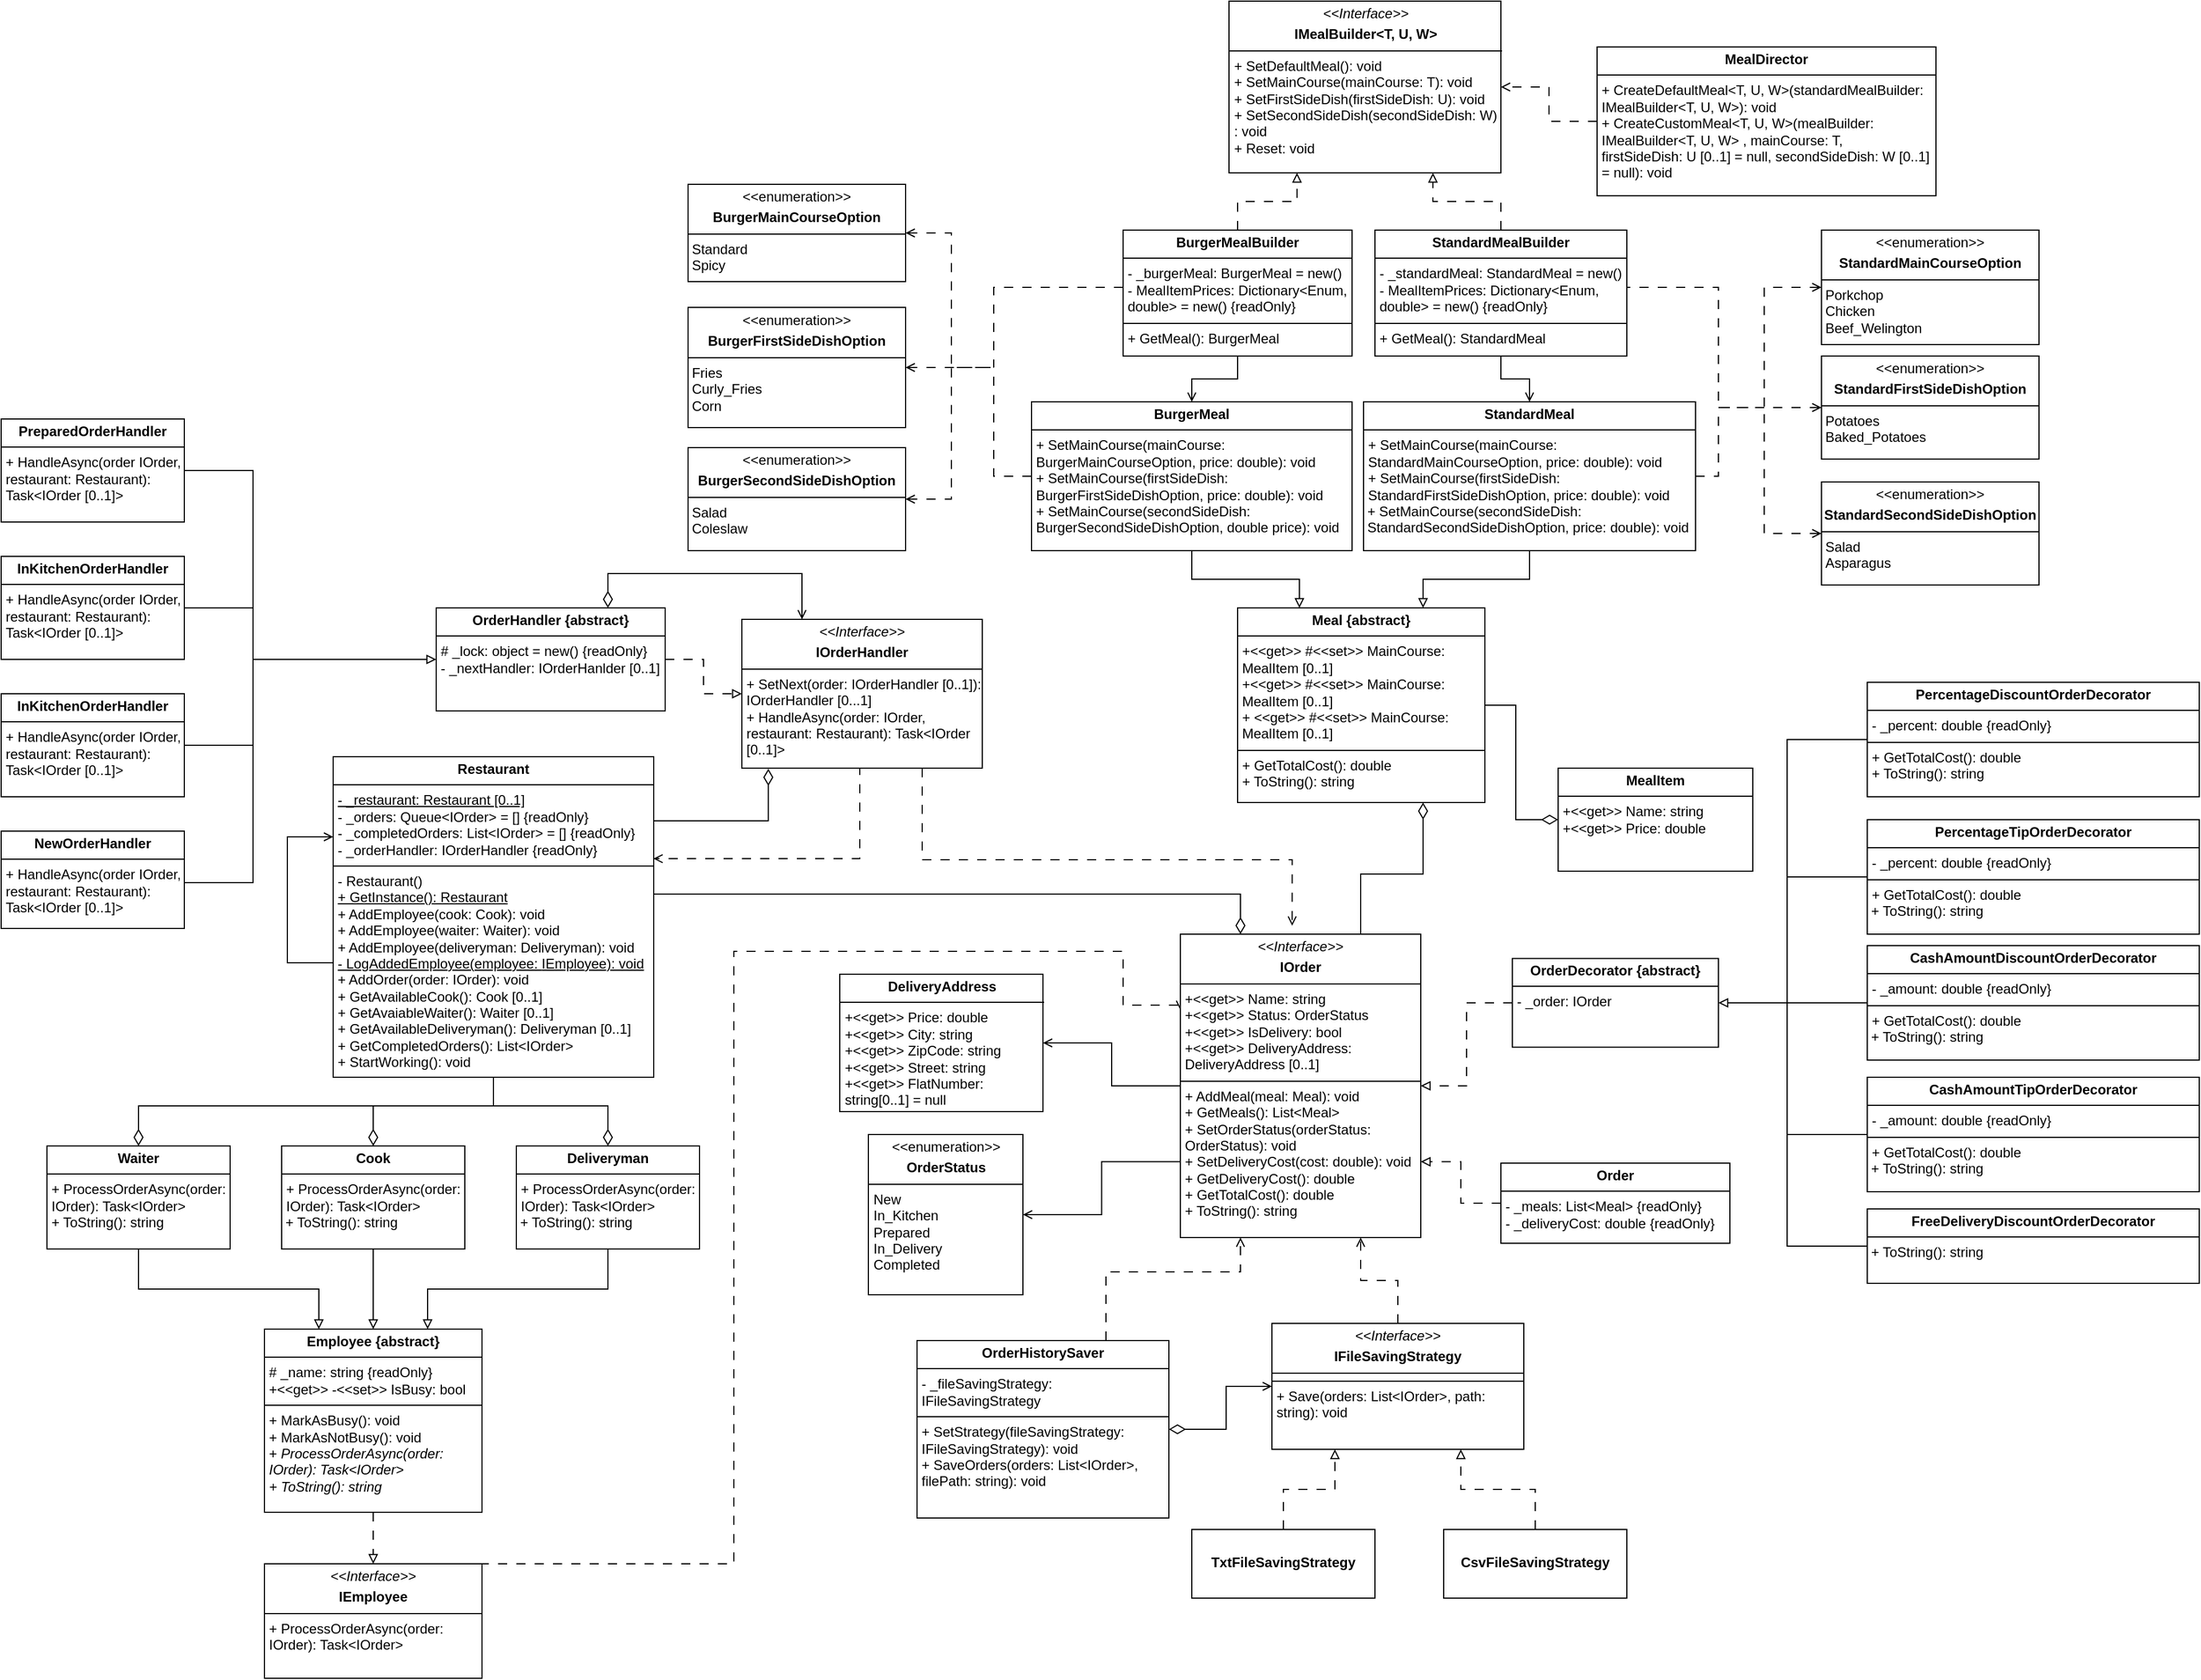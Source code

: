 <mxfile version="26.0.1">
  <diagram id="C5RBs43oDa-KdzZeNtuy" name="Page-1">
    <mxGraphModel grid="1" page="1" gridSize="10" guides="1" tooltips="1" connect="1" arrows="1" fold="1" pageScale="1" pageWidth="827" pageHeight="1169" math="0" shadow="0">
      <root>
        <mxCell id="WIyWlLk6GJQsqaUBKTNV-0" />
        <mxCell id="WIyWlLk6GJQsqaUBKTNV-1" parent="WIyWlLk6GJQsqaUBKTNV-0" />
        <mxCell id="eVLE40hb4WPYAKezZBtz-98" style="edgeStyle=orthogonalEdgeStyle;rounded=0;orthogonalLoop=1;jettySize=auto;html=1;entryX=0.25;entryY=0;entryDx=0;entryDy=0;endArrow=diamondThin;endFill=0;endSize=12;" edge="1" parent="WIyWlLk6GJQsqaUBKTNV-1" source="cTSybKkuy7gmy8g6b1z0-0" target="eVLE40hb4WPYAKezZBtz-11">
          <mxGeometry relative="1" as="geometry">
            <Array as="points">
              <mxPoint x="1053" y="290" />
            </Array>
          </mxGeometry>
        </mxCell>
        <mxCell id="eVLE40hb4WPYAKezZBtz-100" style="edgeStyle=orthogonalEdgeStyle;rounded=0;orthogonalLoop=1;jettySize=auto;html=1;exitX=0.998;exitY=0.234;exitDx=0;exitDy=0;entryX=0.11;entryY=1.004;entryDx=0;entryDy=0;endArrow=diamondThin;endFill=0;endSize=12;exitPerimeter=0;entryPerimeter=0;" edge="1" parent="WIyWlLk6GJQsqaUBKTNV-1" source="cTSybKkuy7gmy8g6b1z0-0" target="eVLE40hb4WPYAKezZBtz-80">
          <mxGeometry relative="1" as="geometry">
            <Array as="points">
              <mxPoint x="539" y="226" />
              <mxPoint x="640" y="226" />
            </Array>
          </mxGeometry>
        </mxCell>
        <mxCell id="n8O6fxKU8NbzI1frYbCg-11" style="edgeStyle=orthogonalEdgeStyle;rounded=0;orthogonalLoop=1;jettySize=auto;html=1;exitX=0.5;exitY=1;exitDx=0;exitDy=0;entryX=0.5;entryY=0;entryDx=0;entryDy=0;endSize=12;endArrow=diamondThin;endFill=0;" edge="1" parent="WIyWlLk6GJQsqaUBKTNV-1" source="cTSybKkuy7gmy8g6b1z0-0" target="cTSybKkuy7gmy8g6b1z0-9">
          <mxGeometry relative="1" as="geometry" />
        </mxCell>
        <mxCell id="n8O6fxKU8NbzI1frYbCg-12" style="edgeStyle=orthogonalEdgeStyle;rounded=0;orthogonalLoop=1;jettySize=auto;html=1;exitX=0.5;exitY=1;exitDx=0;exitDy=0;endArrow=diamondThin;endFill=0;endSize=12;" edge="1" parent="WIyWlLk6GJQsqaUBKTNV-1" source="cTSybKkuy7gmy8g6b1z0-0" target="eVLE40hb4WPYAKezZBtz-7">
          <mxGeometry relative="1" as="geometry" />
        </mxCell>
        <mxCell id="n8O6fxKU8NbzI1frYbCg-13" style="edgeStyle=orthogonalEdgeStyle;rounded=0;orthogonalLoop=1;jettySize=auto;html=1;exitX=0.5;exitY=1;exitDx=0;exitDy=0;entryX=0.5;entryY=0;entryDx=0;entryDy=0;endArrow=diamondThin;endFill=0;endSize=12;" edge="1" parent="WIyWlLk6GJQsqaUBKTNV-1" source="cTSybKkuy7gmy8g6b1z0-0" target="cTSybKkuy7gmy8g6b1z0-4">
          <mxGeometry relative="1" as="geometry" />
        </mxCell>
        <mxCell id="cTSybKkuy7gmy8g6b1z0-0" value="&lt;p style=&quot;margin:0px;margin-top:4px;text-align:center;&quot;&gt;&lt;b&gt;Restaurant&lt;/b&gt;&lt;/p&gt;&lt;hr size=&quot;1&quot; style=&quot;border-style:solid;&quot;&gt;&lt;p style=&quot;margin:0px;margin-left:4px;&quot;&gt;&lt;u&gt;- _restaurant: Restaurant [0..1]&lt;/u&gt;&lt;/p&gt;&lt;p style=&quot;margin:0px;margin-left:4px;&quot;&gt;- _orders: Queue&amp;lt;IOrder&amp;gt; = [] {readOnly}&lt;/p&gt;&lt;p style=&quot;margin:0px;margin-left:4px;&quot;&gt;- _completedOrders: List&amp;lt;IOrder&amp;gt; = [] {readOnly}&lt;br&gt;&lt;/p&gt;&lt;p style=&quot;margin:0px;margin-left:4px;&quot;&gt;- _orderHandler: IOrderHandler {readOnly}&lt;br&gt;&lt;/p&gt;&lt;hr size=&quot;1&quot; style=&quot;border-style:solid;&quot;&gt;&lt;p style=&quot;margin:0px;margin-left:4px;&quot;&gt;- Restaurant()&lt;/p&gt;&lt;p style=&quot;margin:0px;margin-left:4px;&quot;&gt;&lt;u&gt;+ GetInstance(): Restaurant&lt;/u&gt;&lt;/p&gt;&lt;p style=&quot;margin:0px;margin-left:4px;&quot;&gt;+ AddEmployee(cook: Cook): void&lt;/p&gt;&lt;p style=&quot;margin:0px;margin-left:4px;&quot;&gt;+ AddEmployee(waiter: Waiter): void&lt;/p&gt;&lt;p style=&quot;margin:0px;margin-left:4px;&quot;&gt;+ AddEmployee(deliveryman: Deliveryman): void&lt;/p&gt;&lt;p style=&quot;margin:0px;margin-left:4px;&quot;&gt;&lt;u&gt;- LogAddedEmployee(&lt;/u&gt;&lt;u&gt;employee: &lt;/u&gt;&lt;u&gt;IEmployee): void&lt;/u&gt;&lt;/p&gt;&lt;p style=&quot;margin:0px;margin-left:4px;&quot;&gt;+ AddOrder(order: IOrder): void&lt;/p&gt;&lt;p style=&quot;margin:0px;margin-left:4px;&quot;&gt;+ GetAvailableCook(): Cook [0..1]&lt;br&gt;&lt;/p&gt;&lt;p style=&quot;margin:0px;margin-left:4px;&quot;&gt;+ GetAvaiableWaiter(): Waiter [0..1]&lt;/p&gt;&lt;p style=&quot;margin:0px;margin-left:4px;&quot;&gt;+ GetAvailableDeliveryman(): Deliveryman [0..1]&lt;/p&gt;&lt;p style=&quot;margin:0px;margin-left:4px;&quot;&gt;+ GetCompletedOrders(): List&amp;lt;IOrder&amp;gt;&lt;/p&gt;&lt;p style=&quot;margin:0px;margin-left:4px;&quot;&gt;+ StartWorking(): void&lt;br&gt;&lt;/p&gt;" style="verticalAlign=top;align=left;overflow=fill;html=1;whiteSpace=wrap;" vertex="1" parent="WIyWlLk6GJQsqaUBKTNV-1">
          <mxGeometry x="260" y="170" width="280" height="280" as="geometry" />
        </mxCell>
        <mxCell id="eVLE40hb4WPYAKezZBtz-6" style="edgeStyle=orthogonalEdgeStyle;rounded=0;orthogonalLoop=1;jettySize=auto;html=1;exitX=0.5;exitY=1;exitDx=0;exitDy=0;entryX=0.25;entryY=0;entryDx=0;entryDy=0;endArrow=block;endFill=0;" edge="1" parent="WIyWlLk6GJQsqaUBKTNV-1" source="cTSybKkuy7gmy8g6b1z0-4" target="eVLE40hb4WPYAKezZBtz-0">
          <mxGeometry relative="1" as="geometry" />
        </mxCell>
        <mxCell id="cTSybKkuy7gmy8g6b1z0-4" value="&lt;p style=&quot;margin:0px;margin-top:4px;text-align:center;&quot;&gt;&lt;b&gt;Waiter&lt;/b&gt;&lt;/p&gt;&lt;hr size=&quot;1&quot; style=&quot;border-style:solid;&quot;&gt;&lt;p style=&quot;margin:0px;margin-left:4px;&quot;&gt;+ ProcessOrderAsync(order: IOrder): Task&amp;lt;IOrder&amp;gt; &lt;br&gt;&lt;/p&gt;&lt;p style=&quot;margin:0px;margin-left:4px;&quot;&gt;+ ToString(): string&lt;br&gt;&lt;/p&gt;" style="verticalAlign=top;align=left;overflow=fill;html=1;whiteSpace=wrap;" vertex="1" parent="WIyWlLk6GJQsqaUBKTNV-1">
          <mxGeometry x="10" y="510" width="160" height="90" as="geometry" />
        </mxCell>
        <mxCell id="n8O6fxKU8NbzI1frYbCg-15" style="edgeStyle=orthogonalEdgeStyle;rounded=0;orthogonalLoop=1;jettySize=auto;html=1;exitX=1;exitY=0.5;exitDx=0;exitDy=0;entryX=0;entryY=0.25;entryDx=0;entryDy=0;endArrow=open;endFill=0;dashed=1;dashPattern=8 8;" edge="1" parent="WIyWlLk6GJQsqaUBKTNV-1" source="cTSybKkuy7gmy8g6b1z0-8" target="eVLE40hb4WPYAKezZBtz-11">
          <mxGeometry relative="1" as="geometry">
            <Array as="points">
              <mxPoint x="610" y="875" />
              <mxPoint x="610" y="340" />
              <mxPoint x="950" y="340" />
              <mxPoint x="950" y="387" />
              <mxPoint x="1000" y="387" />
            </Array>
          </mxGeometry>
        </mxCell>
        <mxCell id="cTSybKkuy7gmy8g6b1z0-8" value="&lt;p style=&quot;margin:0px;margin-top:4px;text-align:center;&quot;&gt;&lt;i&gt;&amp;lt;&amp;lt;Interface&amp;gt;&amp;gt;&lt;/i&gt;&lt;/p&gt;&lt;p style=&quot;margin:0px;margin-top:4px;text-align:center;&quot;&gt;&lt;b&gt;IEmployee&lt;/b&gt;&lt;br&gt;&lt;/p&gt;&lt;hr size=&quot;1&quot; style=&quot;border-style:solid;&quot;&gt;&lt;p style=&quot;margin:0px;margin-left:4px;&quot;&gt;+ ProcessOrderAsync(order: IOrder): Task&amp;lt;IOrder&amp;gt; &lt;br&gt;&lt;/p&gt;" style="verticalAlign=top;align=left;overflow=fill;html=1;whiteSpace=wrap;" vertex="1" parent="WIyWlLk6GJQsqaUBKTNV-1">
          <mxGeometry x="200" y="875" width="190" height="100" as="geometry" />
        </mxCell>
        <mxCell id="eVLE40hb4WPYAKezZBtz-5" style="edgeStyle=orthogonalEdgeStyle;rounded=0;orthogonalLoop=1;jettySize=auto;html=1;exitX=0.5;exitY=1;exitDx=0;exitDy=0;entryX=0.75;entryY=0;entryDx=0;entryDy=0;endArrow=block;endFill=0;" edge="1" parent="WIyWlLk6GJQsqaUBKTNV-1" source="cTSybKkuy7gmy8g6b1z0-9" target="eVLE40hb4WPYAKezZBtz-0">
          <mxGeometry relative="1" as="geometry" />
        </mxCell>
        <mxCell id="cTSybKkuy7gmy8g6b1z0-9" value="&lt;p style=&quot;margin:0px;margin-top:4px;text-align:center;&quot;&gt;&lt;b&gt;Deliveryman&lt;/b&gt;&lt;/p&gt;&lt;hr size=&quot;1&quot; style=&quot;border-style:solid;&quot;&gt;&lt;p style=&quot;margin:0px;margin-left:4px;&quot;&gt;+&amp;nbsp;ProcessOrderAsync(order: IOrder): Task&amp;lt;IOrder&amp;gt; &lt;/p&gt;&amp;nbsp;+ ToString(): string&lt;p style=&quot;margin:0px;margin-left:4px;&quot;&gt;&lt;/p&gt;" style="verticalAlign=top;align=left;overflow=fill;html=1;whiteSpace=wrap;" vertex="1" parent="WIyWlLk6GJQsqaUBKTNV-1">
          <mxGeometry x="420" y="510" width="160" height="90" as="geometry" />
        </mxCell>
        <mxCell id="eVLE40hb4WPYAKezZBtz-4" style="edgeStyle=orthogonalEdgeStyle;rounded=0;orthogonalLoop=1;jettySize=auto;html=1;exitX=0.5;exitY=1;exitDx=0;exitDy=0;entryX=0.5;entryY=0;entryDx=0;entryDy=0;endArrow=block;endFill=0;dashed=1;dashPattern=8 8;" edge="1" parent="WIyWlLk6GJQsqaUBKTNV-1" source="eVLE40hb4WPYAKezZBtz-0" target="cTSybKkuy7gmy8g6b1z0-8">
          <mxGeometry relative="1" as="geometry" />
        </mxCell>
        <mxCell id="eVLE40hb4WPYAKezZBtz-0" value="&lt;p style=&quot;margin:0px;margin-top:4px;text-align:center;&quot;&gt;&lt;b&gt;Employee {abstract}&lt;br&gt;&lt;/b&gt;&lt;/p&gt;&lt;hr size=&quot;1&quot; style=&quot;border-style:solid;&quot;&gt;&lt;p style=&quot;margin:0px;margin-left:4px;&quot;&gt;# _name: string {readOnly}&lt;/p&gt;&lt;p style=&quot;margin:0px;margin-left:4px;&quot;&gt;+&amp;lt;&amp;lt;get&amp;gt;&amp;gt; -&amp;lt;&amp;lt;set&amp;gt;&amp;gt; IsBusy: bool&lt;/p&gt;&lt;hr size=&quot;1&quot; style=&quot;border-style:solid;&quot;&gt;&lt;p style=&quot;margin:0px;margin-left:4px;&quot;&gt;+ MarkAsBusy(): void&lt;/p&gt;&lt;p style=&quot;margin:0px;margin-left:4px;&quot;&gt;+ MarkAsNotBusy(): void&lt;/p&gt;&lt;p style=&quot;margin:0px;margin-left:4px;&quot;&gt;+ &lt;i&gt;ProcessOrderAsync(&lt;/i&gt;&lt;i&gt;order: &lt;/i&gt;&lt;i&gt;IOrder): Task&amp;lt;IOrder&amp;gt;&lt;/i&gt;&lt;/p&gt;&lt;p style=&quot;margin:0px;margin-left:4px;&quot;&gt;&lt;i&gt;+ ToString(): string&lt;br&gt;&lt;/i&gt;&lt;/p&gt;" style="verticalAlign=top;align=left;overflow=fill;html=1;whiteSpace=wrap;" vertex="1" parent="WIyWlLk6GJQsqaUBKTNV-1">
          <mxGeometry x="200" y="670" width="190" height="160" as="geometry" />
        </mxCell>
        <mxCell id="eVLE40hb4WPYAKezZBtz-8" style="edgeStyle=orthogonalEdgeStyle;rounded=0;orthogonalLoop=1;jettySize=auto;html=1;entryX=0.5;entryY=0;entryDx=0;entryDy=0;endArrow=block;endFill=0;" edge="1" parent="WIyWlLk6GJQsqaUBKTNV-1" source="eVLE40hb4WPYAKezZBtz-7" target="eVLE40hb4WPYAKezZBtz-0">
          <mxGeometry relative="1" as="geometry" />
        </mxCell>
        <mxCell id="eVLE40hb4WPYAKezZBtz-7" value="&lt;p style=&quot;margin:0px;margin-top:4px;text-align:center;&quot;&gt;&lt;b&gt;Cook&lt;/b&gt;&lt;/p&gt;&lt;hr size=&quot;1&quot; style=&quot;border-style:solid;&quot;&gt;&lt;p style=&quot;margin:0px;margin-left:4px;&quot;&gt;+ ProcessOrderAsync(order: IOrder): Task&amp;lt;IOrder&amp;gt;&lt;/p&gt;&amp;nbsp;+ ToString(): string&lt;p style=&quot;margin:0px;margin-left:4px;&quot;&gt;&lt;/p&gt;" style="verticalAlign=top;align=left;overflow=fill;html=1;whiteSpace=wrap;" vertex="1" parent="WIyWlLk6GJQsqaUBKTNV-1">
          <mxGeometry x="215" y="510" width="160" height="90" as="geometry" />
        </mxCell>
        <mxCell id="eVLE40hb4WPYAKezZBtz-12" style="edgeStyle=orthogonalEdgeStyle;rounded=0;orthogonalLoop=1;jettySize=auto;html=1;entryX=1;entryY=0.75;entryDx=0;entryDy=0;endArrow=block;endFill=0;dashed=1;dashPattern=8 8;" edge="1" parent="WIyWlLk6GJQsqaUBKTNV-1" source="eVLE40hb4WPYAKezZBtz-10" target="eVLE40hb4WPYAKezZBtz-11">
          <mxGeometry relative="1" as="geometry" />
        </mxCell>
        <mxCell id="eVLE40hb4WPYAKezZBtz-19" style="edgeStyle=orthogonalEdgeStyle;rounded=0;orthogonalLoop=1;jettySize=auto;html=1;exitX=0;exitY=0.75;exitDx=0;exitDy=0;entryX=1;entryY=0.5;entryDx=0;entryDy=0;endArrow=open;endFill=0;" edge="1" parent="WIyWlLk6GJQsqaUBKTNV-1" source="eVLE40hb4WPYAKezZBtz-11" target="eVLE40hb4WPYAKezZBtz-17">
          <mxGeometry relative="1" as="geometry" />
        </mxCell>
        <mxCell id="eVLE40hb4WPYAKezZBtz-10" value="&lt;p style=&quot;margin:0px;margin-top:4px;text-align:center;&quot;&gt;&lt;b&gt;Order&lt;/b&gt;&lt;/p&gt;&lt;hr size=&quot;1&quot; style=&quot;border-style:solid;&quot;&gt;&lt;p style=&quot;margin:0px;margin-left:4px;&quot;&gt;- _meals: List&amp;lt;Meal&amp;gt; {readOnly}&lt;/p&gt;&lt;p style=&quot;margin:0px;margin-left:4px;&quot;&gt;- _deliveryCost: double {readOnly}&lt;br&gt;&lt;/p&gt;" style="verticalAlign=top;align=left;overflow=fill;html=1;whiteSpace=wrap;" vertex="1" parent="WIyWlLk6GJQsqaUBKTNV-1">
          <mxGeometry x="1280" y="525" width="200" height="70" as="geometry" />
        </mxCell>
        <mxCell id="eVLE40hb4WPYAKezZBtz-47" style="edgeStyle=orthogonalEdgeStyle;rounded=0;orthogonalLoop=1;jettySize=auto;html=1;exitX=0;exitY=0.5;exitDx=0;exitDy=0;entryX=1;entryY=0.5;entryDx=0;entryDy=0;endArrow=open;endFill=0;" edge="1" parent="WIyWlLk6GJQsqaUBKTNV-1" source="eVLE40hb4WPYAKezZBtz-11" target="eVLE40hb4WPYAKezZBtz-46">
          <mxGeometry relative="1" as="geometry" />
        </mxCell>
        <mxCell id="eVLE40hb4WPYAKezZBtz-99" style="edgeStyle=orthogonalEdgeStyle;rounded=0;orthogonalLoop=1;jettySize=auto;html=1;exitX=0.75;exitY=0;exitDx=0;exitDy=0;entryX=0.75;entryY=1;entryDx=0;entryDy=0;endArrow=diamondThin;endFill=0;endSize=12;" edge="1" parent="WIyWlLk6GJQsqaUBKTNV-1" source="eVLE40hb4WPYAKezZBtz-11" target="eVLE40hb4WPYAKezZBtz-44">
          <mxGeometry relative="1" as="geometry" />
        </mxCell>
        <mxCell id="eVLE40hb4WPYAKezZBtz-11" value="&lt;p style=&quot;margin:0px;margin-top:4px;text-align:center;&quot;&gt;&lt;i&gt;&amp;lt;&amp;lt;Interface&amp;gt;&amp;gt;&lt;/i&gt;&lt;/p&gt;&lt;p style=&quot;margin:0px;margin-top:4px;text-align:center;&quot;&gt;&lt;b&gt;IOrder&lt;/b&gt;&lt;br&gt;&lt;/p&gt;&lt;hr size=&quot;1&quot; style=&quot;border-style:solid;&quot;&gt;&lt;p style=&quot;margin:0px;margin-left:4px;&quot;&gt;+&amp;lt;&amp;lt;get&amp;gt;&amp;gt; Name: string &lt;br&gt;&lt;/p&gt;&lt;p style=&quot;margin:0px;margin-left:4px;&quot;&gt;+&amp;lt;&amp;lt;get&amp;gt;&amp;gt; Status: OrderStatus&lt;/p&gt;&lt;p style=&quot;margin:0px;margin-left:4px;&quot;&gt;+&amp;lt;&amp;lt;get&amp;gt;&amp;gt; IsDelivery: bool&lt;br&gt;&lt;/p&gt;&lt;p style=&quot;margin:0px;margin-left:4px;&quot;&gt;+&amp;lt;&amp;lt;get&amp;gt;&amp;gt; DeliveryAddress: DeliveryAddress [0..1]&lt;br&gt;&lt;/p&gt;&lt;hr size=&quot;1&quot; style=&quot;border-style:solid;&quot;&gt;&lt;p style=&quot;margin:0px;margin-left:4px;&quot;&gt;+ AddMeal(meal: Meal): void&lt;/p&gt;&lt;p style=&quot;margin:0px;margin-left:4px;&quot;&gt;+ GetMeals(): List&amp;lt;Meal&amp;gt;&lt;/p&gt;&lt;p style=&quot;margin:0px;margin-left:4px;&quot;&gt;+ SetOrderStatus(orderStatus: OrderStatus): void&lt;/p&gt;&lt;p style=&quot;margin:0px;margin-left:4px;&quot;&gt;+ SetDeliveryCost(cost: double): void&lt;/p&gt;&lt;p style=&quot;margin:0px;margin-left:4px;&quot;&gt;+ GetDeliveryCost(): double&lt;br&gt;&lt;/p&gt;&lt;p style=&quot;margin:0px;margin-left:4px;&quot;&gt;+ GetTotalCost(): double&lt;/p&gt;&lt;p style=&quot;margin:0px;margin-left:4px;&quot;&gt;+ ToString(): string&lt;br&gt;&lt;/p&gt;&lt;p style=&quot;margin:0px;margin-left:4px;&quot;&gt;&lt;br&gt;&lt;/p&gt;" style="verticalAlign=top;align=left;overflow=fill;html=1;whiteSpace=wrap;" vertex="1" parent="WIyWlLk6GJQsqaUBKTNV-1">
          <mxGeometry x="1000" y="325" width="210" height="265" as="geometry" />
        </mxCell>
        <mxCell id="eVLE40hb4WPYAKezZBtz-17" value="&lt;p style=&quot;margin:0px;margin-top:4px;text-align:center;&quot;&gt;&amp;lt;&amp;lt;enumeration&amp;gt;&amp;gt;&lt;b&gt;&lt;br&gt;&lt;/b&gt;&lt;/p&gt;&lt;p style=&quot;margin:0px;margin-top:4px;text-align:center;&quot;&gt;&lt;b&gt;OrderStatus&lt;/b&gt;&lt;/p&gt;&lt;hr size=&quot;1&quot; style=&quot;border-style:solid;&quot;&gt;&lt;p style=&quot;margin:0px;margin-left:4px;&quot;&gt;New&lt;/p&gt;&lt;p style=&quot;margin:0px;margin-left:4px;&quot;&gt;In_Kitchen&lt;/p&gt;&lt;p style=&quot;margin:0px;margin-left:4px;&quot;&gt;Prepared&lt;/p&gt;&lt;p style=&quot;margin:0px;margin-left:4px;&quot;&gt;In_Delivery&lt;/p&gt;&lt;p style=&quot;margin:0px;margin-left:4px;&quot;&gt;Completed&lt;br&gt;&lt;/p&gt;" style="verticalAlign=top;align=left;overflow=fill;html=1;whiteSpace=wrap;" vertex="1" parent="WIyWlLk6GJQsqaUBKTNV-1">
          <mxGeometry x="727.5" y="500" width="135" height="140" as="geometry" />
        </mxCell>
        <mxCell id="eVLE40hb4WPYAKezZBtz-22" style="edgeStyle=orthogonalEdgeStyle;rounded=0;orthogonalLoop=1;jettySize=auto;html=1;entryX=1;entryY=0.5;entryDx=0;entryDy=0;endArrow=block;endFill=0;dashed=1;dashPattern=8 8;" edge="1" parent="WIyWlLk6GJQsqaUBKTNV-1" source="eVLE40hb4WPYAKezZBtz-20" target="eVLE40hb4WPYAKezZBtz-11">
          <mxGeometry relative="1" as="geometry" />
        </mxCell>
        <mxCell id="eVLE40hb4WPYAKezZBtz-20" value="&lt;p style=&quot;margin:0px;margin-top:4px;text-align:center;&quot;&gt;&lt;b&gt;OrderDecorator {abstract}&lt;br&gt;&lt;/b&gt;&lt;/p&gt;&lt;hr size=&quot;1&quot; style=&quot;border-style:solid;&quot;&gt;&lt;p style=&quot;margin:0px;margin-left:4px;&quot;&gt;- _order: IOrder&lt;br&gt;&lt;/p&gt;" style="verticalAlign=top;align=left;overflow=fill;html=1;whiteSpace=wrap;" vertex="1" parent="WIyWlLk6GJQsqaUBKTNV-1">
          <mxGeometry x="1290" y="346.25" width="180" height="77.5" as="geometry" />
        </mxCell>
        <mxCell id="eVLE40hb4WPYAKezZBtz-23" value="&lt;p style=&quot;margin:0px;margin-top:4px;text-align:center;&quot;&gt;&lt;b&gt;PercentageDiscountOrderDecorator&lt;/b&gt;&lt;/p&gt;&lt;hr size=&quot;1&quot; style=&quot;border-style:solid;&quot;&gt;&lt;p style=&quot;margin:0px;margin-left:4px;&quot;&gt;- _percent: double {readOnly}&lt;br&gt;&lt;/p&gt;&lt;hr size=&quot;1&quot; style=&quot;border-style:solid;&quot;&gt;&lt;p style=&quot;margin:0px;margin-left:4px;&quot;&gt;+ GetTotalCost(): double&lt;/p&gt;&lt;p style=&quot;margin:0px;margin-left:4px;&quot;&gt;+ ToString(): string&lt;br&gt;&lt;/p&gt;" style="verticalAlign=top;align=left;overflow=fill;html=1;whiteSpace=wrap;" vertex="1" parent="WIyWlLk6GJQsqaUBKTNV-1">
          <mxGeometry x="1600" y="105" width="290" height="100" as="geometry" />
        </mxCell>
        <mxCell id="eVLE40hb4WPYAKezZBtz-35" style="edgeStyle=orthogonalEdgeStyle;rounded=0;orthogonalLoop=1;jettySize=auto;html=1;exitX=0;exitY=0.5;exitDx=0;exitDy=0;endArrow=none;endFill=0;" edge="1" parent="WIyWlLk6GJQsqaUBKTNV-1" source="eVLE40hb4WPYAKezZBtz-24" target="eVLE40hb4WPYAKezZBtz-32">
          <mxGeometry relative="1" as="geometry" />
        </mxCell>
        <mxCell id="eVLE40hb4WPYAKezZBtz-24" value="&lt;p style=&quot;margin:0px;margin-top:4px;text-align:center;&quot;&gt;&lt;b&gt;CashAmountDiscountOrderDecorator&lt;/b&gt;&lt;/p&gt;&lt;hr size=&quot;1&quot; style=&quot;border-style:solid;&quot;&gt;&lt;p style=&quot;margin:0px;margin-left:4px;&quot;&gt;- _amount: double {readOnly}&lt;br&gt;&lt;/p&gt;&lt;hr size=&quot;1&quot; style=&quot;border-style:solid;&quot;&gt;&lt;p style=&quot;margin:0px;margin-left:4px;&quot;&gt;+ GetTotalCost(): double&lt;/p&gt;&amp;nbsp;+ ToString(): string" style="verticalAlign=top;align=left;overflow=fill;html=1;whiteSpace=wrap;" vertex="1" parent="WIyWlLk6GJQsqaUBKTNV-1">
          <mxGeometry x="1600" y="335" width="290" height="100" as="geometry" />
        </mxCell>
        <mxCell id="eVLE40hb4WPYAKezZBtz-25" value="&lt;p style=&quot;margin:0px;margin-top:4px;text-align:center;&quot;&gt;&lt;b&gt;PercentageTipOrderDecorator&lt;/b&gt;&lt;/p&gt;&lt;hr size=&quot;1&quot; style=&quot;border-style:solid;&quot;&gt;&lt;p style=&quot;margin:0px;margin-left:4px;&quot;&gt;- _percent: double {readOnly}&lt;br&gt;&lt;/p&gt;&lt;hr size=&quot;1&quot; style=&quot;border-style:solid;&quot;&gt;&lt;p style=&quot;margin:0px;margin-left:4px;&quot;&gt;+ GetTotalCost(): double&lt;/p&gt;&amp;nbsp;+ ToString(): string" style="verticalAlign=top;align=left;overflow=fill;html=1;whiteSpace=wrap;" vertex="1" parent="WIyWlLk6GJQsqaUBKTNV-1">
          <mxGeometry x="1600" y="225" width="290" height="100" as="geometry" />
        </mxCell>
        <mxCell id="eVLE40hb4WPYAKezZBtz-26" value="&lt;p style=&quot;margin:0px;margin-top:4px;text-align:center;&quot;&gt;&lt;b&gt;CashAmountTipOrderDecorator&lt;/b&gt;&lt;/p&gt;&lt;hr size=&quot;1&quot; style=&quot;border-style:solid;&quot;&gt;&lt;p style=&quot;margin:0px;margin-left:4px;&quot;&gt;- _amount: double {readOnly}&lt;br&gt;&lt;/p&gt;&lt;hr size=&quot;1&quot; style=&quot;border-style:solid;&quot;&gt;&lt;p style=&quot;margin:0px;margin-left:4px;&quot;&gt;+ GetTotalCost(): double&lt;/p&gt;&amp;nbsp;+ ToString(): string" style="verticalAlign=top;align=left;overflow=fill;html=1;whiteSpace=wrap;" vertex="1" parent="WIyWlLk6GJQsqaUBKTNV-1">
          <mxGeometry x="1600" y="450" width="290" height="100" as="geometry" />
        </mxCell>
        <mxCell id="eVLE40hb4WPYAKezZBtz-28" style="edgeStyle=orthogonalEdgeStyle;rounded=0;orthogonalLoop=1;jettySize=auto;html=1;entryX=1;entryY=0.5;entryDx=0;entryDy=0;endArrow=block;endFill=0;" edge="1" parent="WIyWlLk6GJQsqaUBKTNV-1" source="eVLE40hb4WPYAKezZBtz-32" target="eVLE40hb4WPYAKezZBtz-20">
          <mxGeometry relative="1" as="geometry" />
        </mxCell>
        <mxCell id="eVLE40hb4WPYAKezZBtz-27" value="&lt;p style=&quot;margin:0px;margin-top:4px;text-align:center;&quot;&gt;&lt;b&gt;FreeDeliveryDiscountOrderDecorator&lt;/b&gt;&lt;/p&gt;&lt;hr size=&quot;1&quot; style=&quot;border-style:solid;&quot;&gt;&lt;div&gt;&amp;nbsp;+ ToString(): string&lt;/div&gt;" style="verticalAlign=top;align=left;overflow=fill;html=1;whiteSpace=wrap;" vertex="1" parent="WIyWlLk6GJQsqaUBKTNV-1">
          <mxGeometry x="1600" y="565" width="290" height="65" as="geometry" />
        </mxCell>
        <mxCell id="eVLE40hb4WPYAKezZBtz-32" value="" style="shape=waypoint;sketch=0;fillStyle=solid;size=6;pointerEvents=1;points=[];fillColor=none;resizable=0;rotatable=0;perimeter=centerPerimeter;snapToPoint=1;strokeWidth=1;strokeColor=none;" vertex="1" parent="WIyWlLk6GJQsqaUBKTNV-1">
          <mxGeometry x="1520" y="375" width="20" height="20" as="geometry" />
        </mxCell>
        <mxCell id="eVLE40hb4WPYAKezZBtz-33" style="edgeStyle=orthogonalEdgeStyle;rounded=0;orthogonalLoop=1;jettySize=auto;html=1;endArrow=none;endFill=0;" edge="1" parent="WIyWlLk6GJQsqaUBKTNV-1" source="eVLE40hb4WPYAKezZBtz-23" target="eVLE40hb4WPYAKezZBtz-32">
          <mxGeometry relative="1" as="geometry">
            <mxPoint x="1530" y="370" as="targetPoint" />
          </mxGeometry>
        </mxCell>
        <mxCell id="eVLE40hb4WPYAKezZBtz-34" style="edgeStyle=orthogonalEdgeStyle;rounded=0;orthogonalLoop=1;jettySize=auto;html=1;entryX=0.75;entryY=0.3;entryDx=0;entryDy=0;entryPerimeter=0;endArrow=none;endFill=0;" edge="1" parent="WIyWlLk6GJQsqaUBKTNV-1" source="eVLE40hb4WPYAKezZBtz-25" target="eVLE40hb4WPYAKezZBtz-32">
          <mxGeometry relative="1" as="geometry" />
        </mxCell>
        <mxCell id="eVLE40hb4WPYAKezZBtz-41" style="edgeStyle=orthogonalEdgeStyle;rounded=0;orthogonalLoop=1;jettySize=auto;html=1;exitX=0;exitY=0.5;exitDx=0;exitDy=0;entryX=0.55;entryY=0.9;entryDx=0;entryDy=0;entryPerimeter=0;endArrow=none;endFill=0;" edge="1" parent="WIyWlLk6GJQsqaUBKTNV-1" source="eVLE40hb4WPYAKezZBtz-27" target="eVLE40hb4WPYAKezZBtz-32">
          <mxGeometry relative="1" as="geometry" />
        </mxCell>
        <mxCell id="eVLE40hb4WPYAKezZBtz-43" style="edgeStyle=orthogonalEdgeStyle;rounded=0;orthogonalLoop=1;jettySize=auto;html=1;entryX=0;entryY=0.25;entryDx=0;entryDy=0;entryPerimeter=0;endArrow=none;endFill=0;" edge="1" parent="WIyWlLk6GJQsqaUBKTNV-1" source="eVLE40hb4WPYAKezZBtz-26" target="eVLE40hb4WPYAKezZBtz-32">
          <mxGeometry relative="1" as="geometry" />
        </mxCell>
        <mxCell id="eVLE40hb4WPYAKezZBtz-49" style="edgeStyle=orthogonalEdgeStyle;rounded=0;orthogonalLoop=1;jettySize=auto;html=1;entryX=0;entryY=0.5;entryDx=0;entryDy=0;endArrow=diamondThin;endFill=0;endSize=12;" edge="1" parent="WIyWlLk6GJQsqaUBKTNV-1" source="eVLE40hb4WPYAKezZBtz-44" target="eVLE40hb4WPYAKezZBtz-45">
          <mxGeometry relative="1" as="geometry" />
        </mxCell>
        <mxCell id="eVLE40hb4WPYAKezZBtz-44" value="&lt;p style=&quot;margin:0px;margin-top:4px;text-align:center;&quot;&gt;&lt;b&gt;Meal {abstract}&lt;br&gt;&lt;/b&gt;&lt;/p&gt;&lt;hr size=&quot;1&quot; style=&quot;border-style:solid;&quot;&gt;&lt;p style=&quot;margin:0px;margin-left:4px;&quot;&gt;+&amp;lt;&amp;lt;get&amp;gt;&amp;gt; #&amp;lt;&amp;lt;set&amp;gt;&amp;gt; MainCourse:&amp;nbsp;&lt;/p&gt;&lt;p style=&quot;margin:0px;margin-left:4px;&quot;&gt;MealItem [0..1]&lt;/p&gt;&lt;p style=&quot;margin:0px;margin-left:4px;&quot;&gt;+&amp;lt;&amp;lt;get&amp;gt;&amp;gt; #&amp;lt;&amp;lt;set&amp;gt;&amp;gt; MainCourse:&amp;nbsp;&lt;/p&gt;&lt;p style=&quot;margin:0px;margin-left:4px;&quot;&gt;MealItem [0..1]&lt;/p&gt;&lt;p style=&quot;margin:0px;margin-left:4px;&quot;&gt;+ &amp;lt;&amp;lt;get&amp;gt;&amp;gt; #&amp;lt;&amp;lt;set&amp;gt;&amp;gt; MainCourse:&amp;nbsp;&lt;/p&gt;&lt;p style=&quot;margin:0px;margin-left:4px;&quot;&gt;MealItem [0..1]&lt;/p&gt;&lt;hr size=&quot;1&quot; style=&quot;border-style:solid;&quot;&gt;&lt;p style=&quot;margin:0px;margin-left:4px;&quot;&gt;+ GetTotalCost(): double&lt;/p&gt;&lt;p style=&quot;margin:0px;margin-left:4px;&quot;&gt;+ ToString(): string&lt;br&gt;&lt;/p&gt;" style="verticalAlign=top;align=left;overflow=fill;html=1;whiteSpace=wrap;" vertex="1" parent="WIyWlLk6GJQsqaUBKTNV-1">
          <mxGeometry x="1050" y="40" width="216" height="170" as="geometry" />
        </mxCell>
        <mxCell id="eVLE40hb4WPYAKezZBtz-45" value="&lt;p style=&quot;margin:0px;margin-top:4px;text-align:center;&quot;&gt;&lt;b&gt;MealItem&lt;/b&gt;&lt;/p&gt;&lt;hr size=&quot;1&quot; style=&quot;border-style:solid;&quot;&gt;&lt;p style=&quot;margin:0px;margin-left:4px;&quot;&gt;+&amp;lt;&amp;lt;get&amp;gt;&amp;gt; Name: string&lt;/p&gt;&lt;p style=&quot;margin:0px;margin-left:4px;&quot;&gt;+&amp;lt;&amp;lt;get&amp;gt;&amp;gt; Price: double&lt;br&gt;&lt;/p&gt;" style="verticalAlign=top;align=left;overflow=fill;html=1;whiteSpace=wrap;" vertex="1" parent="WIyWlLk6GJQsqaUBKTNV-1">
          <mxGeometry x="1330" y="180" width="170" height="90" as="geometry" />
        </mxCell>
        <mxCell id="eVLE40hb4WPYAKezZBtz-46" value="&lt;p style=&quot;margin:0px;margin-top:4px;text-align:center;&quot;&gt;&lt;b&gt;DeliveryAddress&lt;/b&gt;&lt;br&gt;&lt;/p&gt;&lt;hr size=&quot;1&quot; style=&quot;border-style:solid;&quot;&gt;&lt;p style=&quot;margin:0px;margin-left:4px;&quot;&gt;+&amp;lt;&amp;lt;get&amp;gt;&amp;gt; Price: double&lt;/p&gt;&lt;p style=&quot;margin:0px;margin-left:4px;&quot;&gt;+&amp;lt;&amp;lt;get&amp;gt;&amp;gt; City: string&lt;/p&gt;&lt;p style=&quot;margin:0px;margin-left:4px;&quot;&gt;+&amp;lt;&amp;lt;get&amp;gt;&amp;gt; ZipCode: string&lt;/p&gt;&lt;p style=&quot;margin:0px;margin-left:4px;&quot;&gt;+&amp;lt;&amp;lt;get&amp;gt;&amp;gt; Street: string&lt;/p&gt;&lt;p style=&quot;margin:0px;margin-left:4px;&quot;&gt;+&amp;lt;&amp;lt;get&amp;gt;&amp;gt; FlatNumber: string[0..1] = null&lt;br&gt;&lt;/p&gt;" style="verticalAlign=top;align=left;overflow=fill;html=1;whiteSpace=wrap;" vertex="1" parent="WIyWlLk6GJQsqaUBKTNV-1">
          <mxGeometry x="702.5" y="360" width="177.5" height="120" as="geometry" />
        </mxCell>
        <mxCell id="n8O6fxKU8NbzI1frYbCg-27" style="edgeStyle=orthogonalEdgeStyle;rounded=0;orthogonalLoop=1;jettySize=auto;html=1;exitX=0.5;exitY=1;exitDx=0;exitDy=0;entryX=0.25;entryY=0;entryDx=0;entryDy=0;endArrow=block;endFill=0;" edge="1" parent="WIyWlLk6GJQsqaUBKTNV-1" source="eVLE40hb4WPYAKezZBtz-53" target="eVLE40hb4WPYAKezZBtz-44">
          <mxGeometry relative="1" as="geometry" />
        </mxCell>
        <mxCell id="eVLE40hb4WPYAKezZBtz-53" value="&lt;p style=&quot;margin:0px;margin-top:4px;text-align:center;&quot;&gt;&lt;b&gt;BurgerMeal&lt;/b&gt;&lt;/p&gt;&lt;hr size=&quot;1&quot; style=&quot;border-style:solid;&quot;&gt;&lt;p style=&quot;margin:0px;margin-left:4px;&quot;&gt;+ SetMainCourse(mainCourse: BurgerMainCourseOption, price: double): void&lt;br&gt;&lt;/p&gt;&lt;p style=&quot;margin:0px;margin-left:4px;&quot;&gt;+ SetMainCourse(firstSideDish: BurgerFirstSideDishOption, price: double): void&lt;br&gt;&lt;/p&gt;&lt;p style=&quot;margin:0px;margin-left:4px;&quot;&gt;+ SetMainCourse(secondSideDish: BurgerSecondSideDishOption, double price): void&lt;br&gt;&lt;/p&gt;" style="verticalAlign=top;align=left;overflow=fill;html=1;whiteSpace=wrap;" vertex="1" parent="WIyWlLk6GJQsqaUBKTNV-1">
          <mxGeometry x="870" y="-140" width="280" height="130" as="geometry" />
        </mxCell>
        <mxCell id="n8O6fxKU8NbzI1frYbCg-26" style="edgeStyle=orthogonalEdgeStyle;rounded=0;orthogonalLoop=1;jettySize=auto;html=1;exitX=0.5;exitY=1;exitDx=0;exitDy=0;entryX=0.75;entryY=0;entryDx=0;entryDy=0;endArrow=block;endFill=0;" edge="1" parent="WIyWlLk6GJQsqaUBKTNV-1" source="eVLE40hb4WPYAKezZBtz-54" target="eVLE40hb4WPYAKezZBtz-44">
          <mxGeometry relative="1" as="geometry" />
        </mxCell>
        <mxCell id="eVLE40hb4WPYAKezZBtz-54" value="&lt;p style=&quot;margin:0px;margin-top:4px;text-align:center;&quot;&gt;&lt;b&gt;StandardMeal&lt;/b&gt;&lt;/p&gt;&lt;hr size=&quot;1&quot; style=&quot;border-style:solid;&quot;&gt;&lt;p style=&quot;margin:0px;margin-left:4px;&quot;&gt;+ SetMainCourse(mainCourse: StandardMainCourseOption, price: double): void&lt;br&gt;&lt;/p&gt;&lt;p style=&quot;margin:0px;margin-left:4px;&quot;&gt;+ SetMainCourse(firstSideDish: StandardFirstSideDishOption, price: double): void&lt;br&gt;&lt;/p&gt;&lt;div&gt;&amp;nbsp;+ SetMainCourse(secondSideDish:&lt;/div&gt;&lt;div&gt;&amp;nbsp;StandardSecondSideDishOption, price: double): void&lt;/div&gt;&lt;p style=&quot;margin:0px;margin-left:4px;&quot;&gt;&lt;/p&gt;" style="verticalAlign=top;align=left;overflow=fill;html=1;whiteSpace=wrap;" vertex="1" parent="WIyWlLk6GJQsqaUBKTNV-1">
          <mxGeometry x="1160" y="-140" width="290" height="130" as="geometry" />
        </mxCell>
        <mxCell id="eVLE40hb4WPYAKezZBtz-58" value="&lt;p style=&quot;margin:0px;margin-top:4px;text-align:center;&quot;&gt;&lt;i&gt;&amp;lt;&amp;lt;Interface&amp;gt;&amp;gt;&lt;/i&gt;&lt;/p&gt;&lt;p style=&quot;margin:0px;margin-top:4px;text-align:center;&quot;&gt;&lt;b&gt;IMealBuilder&amp;lt;T, U, W&amp;gt;&lt;/b&gt;&lt;br&gt;&lt;/p&gt;&lt;hr size=&quot;1&quot; style=&quot;border-style:solid;&quot;&gt;&lt;p style=&quot;margin:0px;margin-left:4px;&quot;&gt;+ SetDefaultMeal(): void&lt;/p&gt;&lt;p style=&quot;margin:0px;margin-left:4px;&quot;&gt;+ SetMainCourse(mainCourse: T): void&lt;/p&gt;&lt;p style=&quot;margin:0px;margin-left:4px;&quot;&gt;+ SetFirstSideDish(firstSideDish: U): void&lt;/p&gt;&lt;p style=&quot;margin:0px;margin-left:4px;&quot;&gt;+ SetSecondSideDish(secondSideDish: W) : void&lt;/p&gt;&lt;p style=&quot;margin:0px;margin-left:4px;&quot;&gt;+ Reset: void&lt;br&gt;&lt;/p&gt;" style="verticalAlign=top;align=left;overflow=fill;html=1;whiteSpace=wrap;" vertex="1" parent="WIyWlLk6GJQsqaUBKTNV-1">
          <mxGeometry x="1042.5" y="-490" width="237.5" height="150" as="geometry" />
        </mxCell>
        <mxCell id="eVLE40hb4WPYAKezZBtz-62" style="edgeStyle=orthogonalEdgeStyle;rounded=0;orthogonalLoop=1;jettySize=auto;html=1;exitX=0.5;exitY=1;exitDx=0;exitDy=0;endArrow=open;endFill=0;" edge="1" parent="WIyWlLk6GJQsqaUBKTNV-1" source="eVLE40hb4WPYAKezZBtz-59" target="eVLE40hb4WPYAKezZBtz-53">
          <mxGeometry relative="1" as="geometry" />
        </mxCell>
        <mxCell id="eVLE40hb4WPYAKezZBtz-64" style="edgeStyle=orthogonalEdgeStyle;rounded=0;orthogonalLoop=1;jettySize=auto;html=1;entryX=0.25;entryY=1;entryDx=0;entryDy=0;endArrow=block;endFill=0;dashed=1;dashPattern=8 8;" edge="1" parent="WIyWlLk6GJQsqaUBKTNV-1" source="eVLE40hb4WPYAKezZBtz-59" target="eVLE40hb4WPYAKezZBtz-58">
          <mxGeometry relative="1" as="geometry">
            <mxPoint x="1120" y="-330" as="targetPoint" />
          </mxGeometry>
        </mxCell>
        <mxCell id="eVLE40hb4WPYAKezZBtz-59" value="&lt;p style=&quot;margin:0px;margin-top:4px;text-align:center;&quot;&gt;&lt;b&gt;BurgerMealBuilder&lt;br&gt;&lt;/b&gt;&lt;/p&gt;&lt;hr size=&quot;1&quot; style=&quot;border-style:solid;&quot;&gt;&lt;p style=&quot;margin:0px;margin-left:4px;&quot;&gt;- _burgerMeal: BurgerMeal = new()&lt;/p&gt;&lt;p style=&quot;margin:0px;margin-left:4px;&quot;&gt;- MealItemPrices: Dictionary&amp;lt;Enum, double&amp;gt; = new() {readOnly}&lt;br&gt;&lt;/p&gt;&lt;hr size=&quot;1&quot; style=&quot;border-style:solid;&quot;&gt;&lt;p style=&quot;margin:0px;margin-left:4px;&quot;&gt;+ GetMeal(): BurgerMeal&lt;/p&gt;" style="verticalAlign=top;align=left;overflow=fill;html=1;whiteSpace=wrap;" vertex="1" parent="WIyWlLk6GJQsqaUBKTNV-1">
          <mxGeometry x="950" y="-290" width="200" height="110" as="geometry" />
        </mxCell>
        <mxCell id="eVLE40hb4WPYAKezZBtz-61" style="edgeStyle=orthogonalEdgeStyle;rounded=0;orthogonalLoop=1;jettySize=auto;html=1;exitX=0.5;exitY=1;exitDx=0;exitDy=0;entryX=0.5;entryY=0;entryDx=0;entryDy=0;endArrow=open;endFill=0;" edge="1" parent="WIyWlLk6GJQsqaUBKTNV-1" source="eVLE40hb4WPYAKezZBtz-60" target="eVLE40hb4WPYAKezZBtz-54">
          <mxGeometry relative="1" as="geometry" />
        </mxCell>
        <mxCell id="eVLE40hb4WPYAKezZBtz-63" style="edgeStyle=orthogonalEdgeStyle;rounded=0;orthogonalLoop=1;jettySize=auto;html=1;exitX=0.5;exitY=0;exitDx=0;exitDy=0;entryX=0.75;entryY=1;entryDx=0;entryDy=0;endArrow=block;endFill=0;dashed=1;dashPattern=8 8;" edge="1" parent="WIyWlLk6GJQsqaUBKTNV-1" source="eVLE40hb4WPYAKezZBtz-60" target="eVLE40hb4WPYAKezZBtz-58">
          <mxGeometry relative="1" as="geometry">
            <mxPoint x="1210" y="-330" as="targetPoint" />
          </mxGeometry>
        </mxCell>
        <mxCell id="eVLE40hb4WPYAKezZBtz-60" value="&lt;p style=&quot;margin:0px;margin-top:4px;text-align:center;&quot;&gt;&lt;b&gt;StandardMealBuilder&lt;br&gt;&lt;/b&gt;&lt;/p&gt;&lt;hr size=&quot;1&quot; style=&quot;border-style:solid;&quot;&gt;&lt;p style=&quot;margin:0px;margin-left:4px;&quot;&gt;- _standardMeal: StandardMeal = new()&lt;/p&gt;&lt;p style=&quot;margin:0px;margin-left:4px;&quot;&gt;- MealItemPrices: Dictionary&amp;lt;Enum, double&amp;gt; = new() {readOnly}&lt;br&gt;&lt;/p&gt;&lt;hr size=&quot;1&quot; style=&quot;border-style:solid;&quot;&gt;&lt;p style=&quot;margin:0px;margin-left:4px;&quot;&gt;+ GetMeal(): StandardMeal&lt;/p&gt;" style="verticalAlign=top;align=left;overflow=fill;html=1;whiteSpace=wrap;" vertex="1" parent="WIyWlLk6GJQsqaUBKTNV-1">
          <mxGeometry x="1170" y="-290" width="220" height="110" as="geometry" />
        </mxCell>
        <mxCell id="eVLE40hb4WPYAKezZBtz-67" style="edgeStyle=orthogonalEdgeStyle;rounded=0;orthogonalLoop=1;jettySize=auto;html=1;entryX=1;entryY=0.5;entryDx=0;entryDy=0;endArrow=open;endFill=0;dashed=1;dashPattern=8 8;" edge="1" parent="WIyWlLk6GJQsqaUBKTNV-1" source="eVLE40hb4WPYAKezZBtz-66" target="eVLE40hb4WPYAKezZBtz-58">
          <mxGeometry relative="1" as="geometry" />
        </mxCell>
        <mxCell id="eVLE40hb4WPYAKezZBtz-66" value="&lt;p style=&quot;margin:0px;margin-top:4px;text-align:center;&quot;&gt;&lt;b&gt;MealDirector&lt;br&gt;&lt;/b&gt;&lt;/p&gt;&lt;hr size=&quot;1&quot; style=&quot;border-style:solid;&quot;&gt;&lt;p style=&quot;margin:0px;margin-left:4px;&quot;&gt;+ CreateDefaultMeal&amp;lt;T, U, W&amp;gt;(standardMealBuilder: IMealBuilder&amp;lt;T, U, W&amp;gt;): void&lt;/p&gt;&lt;p style=&quot;margin:0px;margin-left:4px;&quot;&gt;+ CreateCustomMeal&amp;lt;T, U, W&amp;gt;(mealBuilder: IMealBuilder&amp;lt;T, U, W&amp;gt; , mainCourse: T, firstSideDish:&amp;nbsp;U [0..1]  = null, secondSideDish:&amp;nbsp;W [0..1]  = null): void&lt;br&gt;&lt;/p&gt;" style="verticalAlign=top;align=left;overflow=fill;html=1;whiteSpace=wrap;" vertex="1" parent="WIyWlLk6GJQsqaUBKTNV-1">
          <mxGeometry x="1364" y="-450" width="296" height="130" as="geometry" />
        </mxCell>
        <mxCell id="eVLE40hb4WPYAKezZBtz-79" style="edgeStyle=orthogonalEdgeStyle;rounded=0;orthogonalLoop=1;jettySize=auto;html=1;exitX=0;exitY=0.5;exitDx=0;exitDy=0;entryX=1;entryY=0.5;entryDx=0;entryDy=0;startArrow=open;startFill=0;endArrow=diamondThin;endFill=0;endSize=12;targetPerimeterSpacing=0;startSize=6;" edge="1" parent="WIyWlLk6GJQsqaUBKTNV-1" source="eVLE40hb4WPYAKezZBtz-68" target="eVLE40hb4WPYAKezZBtz-76">
          <mxGeometry relative="1" as="geometry" />
        </mxCell>
        <mxCell id="n8O6fxKU8NbzI1frYbCg-19" style="edgeStyle=orthogonalEdgeStyle;rounded=0;orthogonalLoop=1;jettySize=auto;html=1;exitX=0.5;exitY=0;exitDx=0;exitDy=0;entryX=0.75;entryY=1;entryDx=0;entryDy=0;dashed=1;dashPattern=8 8;endArrow=open;endFill=0;" edge="1" parent="WIyWlLk6GJQsqaUBKTNV-1" source="eVLE40hb4WPYAKezZBtz-68" target="eVLE40hb4WPYAKezZBtz-11">
          <mxGeometry relative="1" as="geometry" />
        </mxCell>
        <mxCell id="eVLE40hb4WPYAKezZBtz-68" value="&lt;p style=&quot;margin:0px;margin-top:4px;text-align:center;&quot;&gt;&lt;i&gt;&amp;lt;&amp;lt;Interface&amp;gt;&amp;gt;&lt;/i&gt;&lt;/p&gt;&lt;p style=&quot;margin:0px;margin-top:4px;text-align:center;&quot;&gt;&lt;b&gt;IFileSavingStrategy&lt;/b&gt;&lt;br&gt;&lt;/p&gt;&lt;hr size=&quot;1&quot; style=&quot;border-style:solid;&quot;&gt;&lt;hr size=&quot;1&quot; style=&quot;border-style:solid;&quot;&gt;&lt;p style=&quot;margin:0px;margin-left:4px;&quot;&gt;+ Save(orders: List&amp;lt;IOrder&amp;gt;, path: string): void&lt;br&gt;&lt;/p&gt;" style="verticalAlign=top;align=left;overflow=fill;html=1;whiteSpace=wrap;" vertex="1" parent="WIyWlLk6GJQsqaUBKTNV-1">
          <mxGeometry x="1080" y="665" width="220" height="110" as="geometry" />
        </mxCell>
        <mxCell id="eVLE40hb4WPYAKezZBtz-74" style="edgeStyle=orthogonalEdgeStyle;rounded=0;orthogonalLoop=1;jettySize=auto;html=1;exitX=0.5;exitY=0;exitDx=0;exitDy=0;entryX=0.25;entryY=1;entryDx=0;entryDy=0;dashed=1;dashPattern=8 8;endArrow=block;endFill=0;" edge="1" parent="WIyWlLk6GJQsqaUBKTNV-1" source="eVLE40hb4WPYAKezZBtz-71" target="eVLE40hb4WPYAKezZBtz-68">
          <mxGeometry relative="1" as="geometry" />
        </mxCell>
        <mxCell id="eVLE40hb4WPYAKezZBtz-71" value="&lt;p style=&quot;margin:0px;margin-top:4px;text-align:center;&quot;&gt;&lt;b&gt;&lt;br&gt;&lt;/b&gt;&lt;/p&gt;&lt;p style=&quot;margin:0px;margin-top:4px;text-align:center;&quot;&gt;&lt;b&gt;TxtFileSavingStrategy&lt;/b&gt;&lt;/p&gt;" style="verticalAlign=top;align=left;overflow=fill;html=1;whiteSpace=wrap;" vertex="1" parent="WIyWlLk6GJQsqaUBKTNV-1">
          <mxGeometry x="1010" y="845" width="160" height="60" as="geometry" />
        </mxCell>
        <mxCell id="eVLE40hb4WPYAKezZBtz-73" style="edgeStyle=orthogonalEdgeStyle;rounded=0;orthogonalLoop=1;jettySize=auto;html=1;exitX=0.5;exitY=0;exitDx=0;exitDy=0;entryX=0.75;entryY=1;entryDx=0;entryDy=0;endArrow=block;endFill=0;dashed=1;dashPattern=8 8;" edge="1" parent="WIyWlLk6GJQsqaUBKTNV-1" source="eVLE40hb4WPYAKezZBtz-72" target="eVLE40hb4WPYAKezZBtz-68">
          <mxGeometry relative="1" as="geometry" />
        </mxCell>
        <mxCell id="eVLE40hb4WPYAKezZBtz-72" value="&lt;p style=&quot;margin:0px;margin-top:4px;text-align:center;&quot;&gt;&lt;b&gt;&lt;br&gt;&lt;/b&gt;&lt;/p&gt;&lt;p style=&quot;margin:0px;margin-top:4px;text-align:center;&quot;&gt;&lt;b&gt;CsvFileSavingStrategy&lt;/b&gt;&lt;/p&gt;" style="verticalAlign=top;align=left;overflow=fill;html=1;whiteSpace=wrap;" vertex="1" parent="WIyWlLk6GJQsqaUBKTNV-1">
          <mxGeometry x="1230" y="845" width="160" height="60" as="geometry" />
        </mxCell>
        <mxCell id="n8O6fxKU8NbzI1frYbCg-14" style="edgeStyle=orthogonalEdgeStyle;rounded=0;orthogonalLoop=1;jettySize=auto;html=1;exitX=0.75;exitY=0;exitDx=0;exitDy=0;entryX=0.25;entryY=1;entryDx=0;entryDy=0;endArrow=open;endFill=0;dashed=1;dashPattern=8 8;" edge="1" parent="WIyWlLk6GJQsqaUBKTNV-1" source="eVLE40hb4WPYAKezZBtz-76" target="eVLE40hb4WPYAKezZBtz-11">
          <mxGeometry relative="1" as="geometry">
            <Array as="points">
              <mxPoint x="935" y="620" />
              <mxPoint x="1052" y="620" />
            </Array>
          </mxGeometry>
        </mxCell>
        <mxCell id="eVLE40hb4WPYAKezZBtz-76" value="&lt;p style=&quot;margin:0px;margin-top:4px;text-align:center;&quot;&gt;&lt;b&gt;OrderHistorySaver&lt;/b&gt;&lt;/p&gt;&lt;hr size=&quot;1&quot; style=&quot;border-style:solid;&quot;&gt;&lt;p style=&quot;margin:0px;margin-left:4px;&quot;&gt;- _fileSavingStrategy: IFileSavingStrategy&lt;br&gt;&lt;/p&gt;&lt;hr size=&quot;1&quot; style=&quot;border-style:solid;&quot;&gt;&lt;p style=&quot;margin:0px;margin-left:4px;&quot;&gt;+ SetStrategy(fileSavingStrategy: IFileSavingStrategy): void&lt;/p&gt;&lt;p style=&quot;margin:0px;margin-left:4px;&quot;&gt;+ SaveOrders(orders: List&amp;lt;IOrder&amp;gt;, filePath: string): void&lt;br&gt;&lt;/p&gt;" style="verticalAlign=top;align=left;overflow=fill;html=1;whiteSpace=wrap;" vertex="1" parent="WIyWlLk6GJQsqaUBKTNV-1">
          <mxGeometry x="770" y="680" width="220" height="155" as="geometry" />
        </mxCell>
        <mxCell id="eVLE40hb4WPYAKezZBtz-82" style="edgeStyle=orthogonalEdgeStyle;rounded=0;orthogonalLoop=1;jettySize=auto;html=1;exitX=0.25;exitY=0;exitDx=0;exitDy=0;startArrow=open;startFill=0;startSize=6;endArrow=diamondThin;endFill=0;endSize=12;entryX=0.75;entryY=0;entryDx=0;entryDy=0;" edge="1" parent="WIyWlLk6GJQsqaUBKTNV-1" source="eVLE40hb4WPYAKezZBtz-80" target="eVLE40hb4WPYAKezZBtz-81">
          <mxGeometry relative="1" as="geometry">
            <mxPoint x="430" as="targetPoint" />
            <Array as="points">
              <mxPoint x="669" y="10" />
              <mxPoint x="500" y="10" />
            </Array>
          </mxGeometry>
        </mxCell>
        <mxCell id="eVLE40hb4WPYAKezZBtz-83" style="edgeStyle=orthogonalEdgeStyle;rounded=0;orthogonalLoop=1;jettySize=auto;html=1;exitX=0.75;exitY=1;exitDx=0;exitDy=0;entryX=0.465;entryY=-0.028;entryDx=0;entryDy=0;endArrow=open;endFill=0;entryPerimeter=0;dashed=1;dashPattern=8 8;" edge="1" parent="WIyWlLk6GJQsqaUBKTNV-1" source="eVLE40hb4WPYAKezZBtz-80" target="eVLE40hb4WPYAKezZBtz-11">
          <mxGeometry relative="1" as="geometry">
            <Array as="points">
              <mxPoint x="775" y="260" />
              <mxPoint x="1098" y="260" />
            </Array>
          </mxGeometry>
        </mxCell>
        <mxCell id="n8O6fxKU8NbzI1frYbCg-46" style="edgeStyle=orthogonalEdgeStyle;rounded=0;orthogonalLoop=1;jettySize=auto;html=1;exitX=0.5;exitY=1;exitDx=0;exitDy=0;endArrow=open;endFill=0;dashed=1;dashPattern=8 8;entryX=0.999;entryY=0.318;entryDx=0;entryDy=0;entryPerimeter=0;" edge="1" parent="WIyWlLk6GJQsqaUBKTNV-1" source="eVLE40hb4WPYAKezZBtz-80" target="cTSybKkuy7gmy8g6b1z0-0">
          <mxGeometry relative="1" as="geometry">
            <mxPoint x="600" y="260" as="targetPoint" />
            <Array as="points">
              <mxPoint x="720" y="180" />
              <mxPoint x="720" y="259" />
            </Array>
          </mxGeometry>
        </mxCell>
        <mxCell id="eVLE40hb4WPYAKezZBtz-80" value="&lt;p style=&quot;margin:0px;margin-top:4px;text-align:center;&quot;&gt;&lt;i&gt;&amp;lt;&amp;lt;Interface&amp;gt;&amp;gt;&lt;/i&gt;&lt;/p&gt;&lt;p style=&quot;margin:0px;margin-top:4px;text-align:center;&quot;&gt;&lt;b&gt;IOrderHandler&lt;/b&gt;&lt;br&gt;&lt;/p&gt;&lt;hr size=&quot;1&quot; style=&quot;border-style:solid;&quot;&gt;&lt;p style=&quot;margin:0px;margin-left:4px;&quot;&gt;+ SetNext(order: IOrderHandler [0..1]): IOrderHandler [0...1]&lt;/p&gt;&lt;p style=&quot;margin:0px;margin-left:4px;&quot;&gt;+ HandleAsync(order: IOrder, restaurant: Restaurant): Task&amp;lt;IOrder [0..1]&amp;gt;&lt;br&gt;&lt;/p&gt;" style="verticalAlign=top;align=left;overflow=fill;html=1;whiteSpace=wrap;" vertex="1" parent="WIyWlLk6GJQsqaUBKTNV-1">
          <mxGeometry x="617" y="50" width="210" height="130" as="geometry" />
        </mxCell>
        <mxCell id="eVLE40hb4WPYAKezZBtz-92" style="edgeStyle=orthogonalEdgeStyle;rounded=0;orthogonalLoop=1;jettySize=auto;html=1;exitX=1;exitY=0.5;exitDx=0;exitDy=0;entryX=0;entryY=0.5;entryDx=0;entryDy=0;endArrow=block;endFill=0;dashed=1;dashPattern=8 8;" edge="1" parent="WIyWlLk6GJQsqaUBKTNV-1" source="eVLE40hb4WPYAKezZBtz-81" target="eVLE40hb4WPYAKezZBtz-80">
          <mxGeometry relative="1" as="geometry" />
        </mxCell>
        <mxCell id="eVLE40hb4WPYAKezZBtz-81" value="&lt;p style=&quot;margin:0px;margin-top:4px;text-align:center;&quot;&gt;&lt;b&gt;OrderHandler {abstract}&lt;/b&gt;&lt;br&gt;&lt;/p&gt;&lt;hr size=&quot;1&quot; style=&quot;border-style:solid;&quot;&gt;&lt;p style=&quot;margin:0px;margin-left:4px;&quot;&gt;# _lock: object = new() {readOnly}&lt;/p&gt;&lt;p style=&quot;margin:0px;margin-left:4px;&quot;&gt;- _nextHandler: IOrderHanlder [0..1]&lt;br&gt;&lt;/p&gt;" style="verticalAlign=top;align=left;overflow=fill;html=1;whiteSpace=wrap;" vertex="1" parent="WIyWlLk6GJQsqaUBKTNV-1">
          <mxGeometry x="350" y="40" width="200" height="90" as="geometry" />
        </mxCell>
        <mxCell id="eVLE40hb4WPYAKezZBtz-84" value="&lt;p style=&quot;margin:0px;margin-top:4px;text-align:center;&quot;&gt;&lt;b&gt;NewOrderHandler&lt;/b&gt;&lt;br&gt;&lt;/p&gt;&lt;hr size=&quot;1&quot; style=&quot;border-style:solid;&quot;&gt;&lt;p style=&quot;margin:0px;margin-left:4px;&quot;&gt;+&amp;nbsp;HandleAsync(order IOrder, restaurant: Restaurant): Task&amp;lt;IOrder [0..1]&amp;gt;&lt;br&gt;&lt;/p&gt;" style="verticalAlign=top;align=left;overflow=fill;html=1;whiteSpace=wrap;" vertex="1" parent="WIyWlLk6GJQsqaUBKTNV-1">
          <mxGeometry x="-30" y="235" width="160" height="85" as="geometry" />
        </mxCell>
        <mxCell id="eVLE40hb4WPYAKezZBtz-85" value="&lt;p style=&quot;margin:0px;margin-top:4px;text-align:center;&quot;&gt;&lt;b&gt;InKitchenOrderHandler&lt;/b&gt;&lt;br&gt;&lt;/p&gt;&lt;hr size=&quot;1&quot; style=&quot;border-style:solid;&quot;&gt;&lt;p style=&quot;margin:0px;margin-left:4px;&quot;&gt;+&amp;nbsp;HandleAsync(order IOrder, restaurant: Restaurant): Task&amp;lt;IOrder [0..1]&amp;gt;&lt;/p&gt;" style="verticalAlign=top;align=left;overflow=fill;html=1;whiteSpace=wrap;" vertex="1" parent="WIyWlLk6GJQsqaUBKTNV-1">
          <mxGeometry x="-30" y="115" width="160" height="90" as="geometry" />
        </mxCell>
        <mxCell id="eVLE40hb4WPYAKezZBtz-86" value="&lt;p style=&quot;margin:0px;margin-top:4px;text-align:center;&quot;&gt;&lt;b&gt;InKitchenOrderHandler&lt;/b&gt;&lt;br&gt;&lt;/p&gt;&lt;hr size=&quot;1&quot; style=&quot;border-style:solid;&quot;&gt;&lt;p style=&quot;margin:0px;margin-left:4px;&quot;&gt;+ HandleAsync(order IOrder, restaurant: Restaurant): Task&amp;lt;IOrder [0..1]&amp;gt;&lt;/p&gt;" style="verticalAlign=top;align=left;overflow=fill;html=1;whiteSpace=wrap;" vertex="1" parent="WIyWlLk6GJQsqaUBKTNV-1">
          <mxGeometry x="-30" y="-5" width="160" height="90" as="geometry" />
        </mxCell>
        <mxCell id="eVLE40hb4WPYAKezZBtz-87" value="&lt;p style=&quot;margin:0px;margin-top:4px;text-align:center;&quot;&gt;&lt;b&gt;PreparedOrderHandler&lt;/b&gt;&lt;br&gt;&lt;/p&gt;&lt;hr size=&quot;1&quot; style=&quot;border-style:solid;&quot;&gt;&lt;p style=&quot;margin:0px;margin-left:4px;&quot;&gt;+&amp;nbsp;HandleAsync(order IOrder, restaurant: Restaurant): Task&amp;lt;IOrder [0..1]&amp;gt;&lt;/p&gt;" style="verticalAlign=top;align=left;overflow=fill;html=1;whiteSpace=wrap;" vertex="1" parent="WIyWlLk6GJQsqaUBKTNV-1">
          <mxGeometry x="-30" y="-125" width="160" height="90" as="geometry" />
        </mxCell>
        <mxCell id="eVLE40hb4WPYAKezZBtz-91" style="edgeStyle=orthogonalEdgeStyle;rounded=0;orthogonalLoop=1;jettySize=auto;html=1;entryX=0;entryY=0.5;entryDx=0;entryDy=0;endArrow=block;endFill=0;exitX=0.562;exitY=-0.182;exitDx=0;exitDy=0;exitPerimeter=0;" edge="1" parent="WIyWlLk6GJQsqaUBKTNV-1" source="eVLE40hb4WPYAKezZBtz-90" target="eVLE40hb4WPYAKezZBtz-81">
          <mxGeometry relative="1" as="geometry">
            <mxPoint x="280" y="85" as="targetPoint" />
          </mxGeometry>
        </mxCell>
        <mxCell id="eVLE40hb4WPYAKezZBtz-90" value="" style="shape=waypoint;sketch=0;fillStyle=solid;size=6;pointerEvents=1;points=[];fillColor=none;resizable=0;rotatable=0;perimeter=centerPerimeter;snapToPoint=1;strokeWidth=1;strokeColor=none;" vertex="1" parent="WIyWlLk6GJQsqaUBKTNV-1">
          <mxGeometry x="180" y="75" width="20" height="20" as="geometry" />
        </mxCell>
        <mxCell id="eVLE40hb4WPYAKezZBtz-93" style="edgeStyle=orthogonalEdgeStyle;rounded=0;orthogonalLoop=1;jettySize=auto;html=1;exitX=1;exitY=0.5;exitDx=0;exitDy=0;entryX=0.579;entryY=0.906;entryDx=0;entryDy=0;entryPerimeter=0;endArrow=none;endFill=0;" edge="1" parent="WIyWlLk6GJQsqaUBKTNV-1" source="eVLE40hb4WPYAKezZBtz-87" target="eVLE40hb4WPYAKezZBtz-90">
          <mxGeometry relative="1" as="geometry">
            <Array as="points">
              <mxPoint x="190" y="-80" />
              <mxPoint x="190" y="85" />
            </Array>
          </mxGeometry>
        </mxCell>
        <mxCell id="eVLE40hb4WPYAKezZBtz-94" style="edgeStyle=orthogonalEdgeStyle;rounded=0;orthogonalLoop=1;jettySize=auto;html=1;exitX=1;exitY=0.5;exitDx=0;exitDy=0;entryX=0.756;entryY=0.788;entryDx=0;entryDy=0;entryPerimeter=0;endArrow=none;endFill=0;" edge="1" parent="WIyWlLk6GJQsqaUBKTNV-1" source="eVLE40hb4WPYAKezZBtz-86" target="eVLE40hb4WPYAKezZBtz-90">
          <mxGeometry relative="1" as="geometry">
            <Array as="points">
              <mxPoint x="190" y="40" />
              <mxPoint x="190" y="85" />
            </Array>
          </mxGeometry>
        </mxCell>
        <mxCell id="eVLE40hb4WPYAKezZBtz-95" style="edgeStyle=orthogonalEdgeStyle;rounded=0;orthogonalLoop=1;jettySize=auto;html=1;exitX=1;exitY=0.5;exitDx=0;exitDy=0;entryX=0.168;entryY=0.553;entryDx=0;entryDy=0;entryPerimeter=0;endArrow=none;endFill=0;" edge="1" parent="WIyWlLk6GJQsqaUBKTNV-1" source="eVLE40hb4WPYAKezZBtz-85" target="eVLE40hb4WPYAKezZBtz-90">
          <mxGeometry relative="1" as="geometry">
            <Array as="points">
              <mxPoint x="190" y="160" />
              <mxPoint x="190" y="85" />
            </Array>
          </mxGeometry>
        </mxCell>
        <mxCell id="eVLE40hb4WPYAKezZBtz-96" style="edgeStyle=orthogonalEdgeStyle;rounded=0;orthogonalLoop=1;jettySize=auto;html=1;exitX=1;exitY=0.5;exitDx=0;exitDy=0;entryX=0.562;entryY=-0.182;entryDx=0;entryDy=0;entryPerimeter=0;endArrow=none;endFill=0;" edge="1" parent="WIyWlLk6GJQsqaUBKTNV-1" source="eVLE40hb4WPYAKezZBtz-84" target="eVLE40hb4WPYAKezZBtz-90">
          <mxGeometry relative="1" as="geometry">
            <Array as="points">
              <mxPoint x="190" y="280" />
              <mxPoint x="190" y="85" />
            </Array>
          </mxGeometry>
        </mxCell>
        <mxCell id="eVLE40hb4WPYAKezZBtz-101" style="edgeStyle=orthogonalEdgeStyle;rounded=0;orthogonalLoop=1;jettySize=auto;html=1;exitX=0;exitY=0.75;exitDx=0;exitDy=0;entryX=0;entryY=0.25;entryDx=0;entryDy=0;endArrow=open;endFill=0;" edge="1" parent="WIyWlLk6GJQsqaUBKTNV-1" source="cTSybKkuy7gmy8g6b1z0-0" target="cTSybKkuy7gmy8g6b1z0-0">
          <mxGeometry relative="1" as="geometry">
            <Array as="points">
              <mxPoint x="260" y="350" />
              <mxPoint x="220" y="350" />
              <mxPoint x="220" y="240" />
            </Array>
          </mxGeometry>
        </mxCell>
        <mxCell id="n8O6fxKU8NbzI1frYbCg-0" value="&lt;p style=&quot;margin:0px;margin-top:4px;text-align:center;&quot;&gt;&amp;lt;&amp;lt;enumeration&amp;gt;&amp;gt;&lt;b&gt;&lt;br&gt;&lt;/b&gt;&lt;/p&gt;&lt;p style=&quot;margin:0px;margin-top:4px;text-align:center;&quot;&gt;&lt;b&gt;BurgerMainCourseOption&lt;/b&gt;&lt;/p&gt;&lt;hr size=&quot;1&quot; style=&quot;border-style:solid;&quot;&gt;&lt;div&gt;&amp;nbsp;Standard&lt;/div&gt;&lt;div&gt;&amp;nbsp;Spicy&lt;br&gt;&lt;/div&gt;" style="verticalAlign=top;align=left;overflow=fill;html=1;whiteSpace=wrap;" vertex="1" parent="WIyWlLk6GJQsqaUBKTNV-1">
          <mxGeometry x="570" y="-330" width="190" height="85" as="geometry" />
        </mxCell>
        <mxCell id="n8O6fxKU8NbzI1frYbCg-1" value="&lt;p style=&quot;margin:0px;margin-top:4px;text-align:center;&quot;&gt;&amp;lt;&amp;lt;enumeration&amp;gt;&amp;gt;&lt;b&gt;&lt;br&gt;&lt;/b&gt;&lt;/p&gt;&lt;p style=&quot;margin:0px;margin-top:4px;text-align:center;&quot;&gt;&lt;b&gt;BurgerFirstSideDishOption&lt;/b&gt;&lt;/p&gt;&lt;hr size=&quot;1&quot; style=&quot;border-style:solid;&quot;&gt;&lt;div&gt;&amp;nbsp;Fries&lt;/div&gt;&lt;div&gt;&amp;nbsp;Curly_Fries&lt;/div&gt;&lt;div&gt;&amp;nbsp;Corn&lt;br&gt;&lt;/div&gt;" style="verticalAlign=top;align=left;overflow=fill;html=1;whiteSpace=wrap;" vertex="1" parent="WIyWlLk6GJQsqaUBKTNV-1">
          <mxGeometry x="570" y="-222.5" width="190" height="105" as="geometry" />
        </mxCell>
        <mxCell id="n8O6fxKU8NbzI1frYbCg-2" value="&lt;p style=&quot;margin:0px;margin-top:4px;text-align:center;&quot;&gt;&amp;lt;&amp;lt;enumeration&amp;gt;&amp;gt;&lt;b&gt;&lt;br&gt;&lt;/b&gt;&lt;/p&gt;&lt;p style=&quot;margin:0px;margin-top:4px;text-align:center;&quot;&gt;&lt;b&gt;BurgerSecondSideDishOption &lt;br&gt;&lt;/b&gt;&lt;/p&gt;&lt;hr size=&quot;1&quot; style=&quot;border-style:solid;&quot;&gt;&lt;div&gt;&amp;nbsp;Salad&lt;/div&gt;&lt;div&gt;&amp;nbsp;Coleslaw&lt;br&gt;&lt;/div&gt;" style="verticalAlign=top;align=left;overflow=fill;html=1;whiteSpace=wrap;" vertex="1" parent="WIyWlLk6GJQsqaUBKTNV-1">
          <mxGeometry x="570" y="-100" width="190" height="90" as="geometry" />
        </mxCell>
        <mxCell id="n8O6fxKU8NbzI1frYbCg-28" value="" style="shape=waypoint;sketch=0;fillStyle=solid;size=6;pointerEvents=1;points=[];fillColor=none;resizable=0;rotatable=0;perimeter=centerPerimeter;snapToPoint=1;strokeWidth=1;strokeColor=none;" vertex="1" parent="WIyWlLk6GJQsqaUBKTNV-1">
          <mxGeometry x="827" y="-180" width="20" height="20" as="geometry" />
        </mxCell>
        <mxCell id="n8O6fxKU8NbzI1frYbCg-29" style="edgeStyle=orthogonalEdgeStyle;rounded=0;orthogonalLoop=1;jettySize=auto;html=1;entryX=0.505;entryY=0.974;entryDx=0;entryDy=0;entryPerimeter=0;endArrow=none;endFill=0;dashed=1;dashPattern=8 8;" edge="1" parent="WIyWlLk6GJQsqaUBKTNV-1" source="eVLE40hb4WPYAKezZBtz-53" target="n8O6fxKU8NbzI1frYbCg-28">
          <mxGeometry relative="1" as="geometry" />
        </mxCell>
        <mxCell id="n8O6fxKU8NbzI1frYbCg-30" style="edgeStyle=orthogonalEdgeStyle;rounded=0;orthogonalLoop=1;jettySize=auto;html=1;entryX=1.032;entryY=0.711;entryDx=0;entryDy=0;entryPerimeter=0;endArrow=none;endFill=0;dashed=1;dashPattern=8 8;" edge="1" parent="WIyWlLk6GJQsqaUBKTNV-1" source="eVLE40hb4WPYAKezZBtz-59" target="n8O6fxKU8NbzI1frYbCg-28">
          <mxGeometry relative="1" as="geometry">
            <Array as="points">
              <mxPoint x="837" y="-240" />
            </Array>
          </mxGeometry>
        </mxCell>
        <mxCell id="n8O6fxKU8NbzI1frYbCg-32" style="edgeStyle=orthogonalEdgeStyle;rounded=0;orthogonalLoop=1;jettySize=auto;html=1;exitX=1;exitY=0.5;exitDx=0;exitDy=0;entryX=0.032;entryY=0.605;entryDx=0;entryDy=0;entryPerimeter=0;endArrow=none;endFill=0;startArrow=open;startFill=0;dashed=1;dashPattern=8 8;" edge="1" parent="WIyWlLk6GJQsqaUBKTNV-1" source="n8O6fxKU8NbzI1frYbCg-0" target="n8O6fxKU8NbzI1frYbCg-28">
          <mxGeometry relative="1" as="geometry">
            <Array as="points">
              <mxPoint x="800" y="-287" />
              <mxPoint x="800" y="-170" />
            </Array>
          </mxGeometry>
        </mxCell>
        <mxCell id="n8O6fxKU8NbzI1frYbCg-33" style="edgeStyle=orthogonalEdgeStyle;rounded=0;orthogonalLoop=1;jettySize=auto;html=1;exitX=1;exitY=0.5;exitDx=0;exitDy=0;endArrow=none;endFill=0;startArrow=open;startFill=0;dashed=1;dashPattern=8 8;" edge="1" parent="WIyWlLk6GJQsqaUBKTNV-1" source="n8O6fxKU8NbzI1frYbCg-1">
          <mxGeometry relative="1" as="geometry">
            <mxPoint x="837" y="-170" as="targetPoint" />
            <Array as="points">
              <mxPoint x="837" y="-170" />
            </Array>
          </mxGeometry>
        </mxCell>
        <mxCell id="n8O6fxKU8NbzI1frYbCg-34" style="edgeStyle=orthogonalEdgeStyle;rounded=0;orthogonalLoop=1;jettySize=auto;html=1;exitX=1;exitY=0.5;exitDx=0;exitDy=0;entryX=0.189;entryY=1.184;entryDx=0;entryDy=0;entryPerimeter=0;startArrow=open;startFill=0;endArrow=none;endFill=0;dashed=1;dashPattern=8 8;" edge="1" parent="WIyWlLk6GJQsqaUBKTNV-1" source="n8O6fxKU8NbzI1frYbCg-2" target="n8O6fxKU8NbzI1frYbCg-28">
          <mxGeometry relative="1" as="geometry">
            <Array as="points">
              <mxPoint x="800" y="-55" />
              <mxPoint x="800" y="-170" />
            </Array>
          </mxGeometry>
        </mxCell>
        <mxCell id="n8O6fxKU8NbzI1frYbCg-35" value="&lt;p style=&quot;margin:0px;margin-top:4px;text-align:center;&quot;&gt;&amp;lt;&amp;lt;enumeration&amp;gt;&amp;gt;&lt;b&gt;&lt;br&gt;&lt;/b&gt;&lt;/p&gt;&lt;p style=&quot;margin:0px;margin-top:4px;text-align:center;&quot;&gt;&lt;b&gt;StandardMainCourseOption&lt;/b&gt;&lt;/p&gt;&lt;hr size=&quot;1&quot; style=&quot;border-style:solid;&quot;&gt;&lt;div&gt;&amp;nbsp;Porkchop&lt;/div&gt;&lt;div&gt;&amp;nbsp;Chicken&lt;/div&gt;&lt;div&gt;&amp;nbsp;Beef_Welington&lt;br&gt;&lt;/div&gt;" style="verticalAlign=top;align=left;overflow=fill;html=1;whiteSpace=wrap;" vertex="1" parent="WIyWlLk6GJQsqaUBKTNV-1">
          <mxGeometry x="1560" y="-290" width="190" height="100" as="geometry" />
        </mxCell>
        <mxCell id="n8O6fxKU8NbzI1frYbCg-36" value="&lt;p style=&quot;margin:0px;margin-top:4px;text-align:center;&quot;&gt;&amp;lt;&amp;lt;enumeration&amp;gt;&amp;gt;&lt;b&gt;&lt;br&gt;&lt;/b&gt;&lt;/p&gt;&lt;p style=&quot;margin:0px;margin-top:4px;text-align:center;&quot;&gt;&lt;b&gt;StandardFirstSideDishOption&lt;/b&gt;&lt;/p&gt;&lt;hr size=&quot;1&quot; style=&quot;border-style:solid;&quot;&gt;&lt;div&gt;&amp;nbsp;Potatoes&lt;/div&gt;&lt;div&gt;&amp;nbsp;Baked_Potatoes&lt;br&gt;&lt;/div&gt;" style="verticalAlign=top;align=left;overflow=fill;html=1;whiteSpace=wrap;" vertex="1" parent="WIyWlLk6GJQsqaUBKTNV-1">
          <mxGeometry x="1560" y="-180" width="190" height="90" as="geometry" />
        </mxCell>
        <mxCell id="n8O6fxKU8NbzI1frYbCg-37" value="&lt;p style=&quot;margin:0px;margin-top:4px;text-align:center;&quot;&gt;&amp;lt;&amp;lt;enumeration&amp;gt;&amp;gt;&lt;b&gt;&lt;br&gt;&lt;/b&gt;&lt;/p&gt;&lt;p style=&quot;margin:0px;margin-top:4px;text-align:center;&quot;&gt;&lt;b&gt;StandardSecondSideDishOption&lt;br&gt;&lt;/b&gt;&lt;/p&gt;&lt;hr size=&quot;1&quot; style=&quot;border-style:solid;&quot;&gt;&lt;div&gt;&amp;nbsp;Salad&lt;/div&gt;&lt;div&gt;&amp;nbsp;Asparagus&lt;br&gt;&lt;/div&gt;" style="verticalAlign=top;align=left;overflow=fill;html=1;whiteSpace=wrap;" vertex="1" parent="WIyWlLk6GJQsqaUBKTNV-1">
          <mxGeometry x="1560" y="-70" width="190" height="90" as="geometry" />
        </mxCell>
        <mxCell id="n8O6fxKU8NbzI1frYbCg-38" value="" style="shape=waypoint;sketch=0;fillStyle=solid;size=6;pointerEvents=1;points=[];fillColor=none;resizable=0;rotatable=0;perimeter=centerPerimeter;snapToPoint=1;strokeWidth=1;strokeColor=none;" vertex="1" parent="WIyWlLk6GJQsqaUBKTNV-1">
          <mxGeometry x="1500" y="-145" width="20" height="20" as="geometry" />
        </mxCell>
        <mxCell id="n8O6fxKU8NbzI1frYbCg-39" style="edgeStyle=orthogonalEdgeStyle;rounded=0;orthogonalLoop=1;jettySize=auto;html=1;exitX=0;exitY=0.5;exitDx=0;exitDy=0;entryX=0.032;entryY=0.605;entryDx=0;entryDy=0;entryPerimeter=0;endArrow=none;endFill=0;startArrow=open;startFill=0;dashed=1;dashPattern=8 8;" edge="1" parent="WIyWlLk6GJQsqaUBKTNV-1" source="n8O6fxKU8NbzI1frYbCg-35" target="n8O6fxKU8NbzI1frYbCg-38">
          <mxGeometry relative="1" as="geometry">
            <Array as="points">
              <mxPoint x="1510" y="-240" />
            </Array>
            <mxPoint x="1433" y="-215" as="sourcePoint" />
          </mxGeometry>
        </mxCell>
        <mxCell id="n8O6fxKU8NbzI1frYbCg-40" style="edgeStyle=orthogonalEdgeStyle;rounded=0;orthogonalLoop=1;jettySize=auto;html=1;exitX=0;exitY=0.5;exitDx=0;exitDy=0;endArrow=none;endFill=0;startArrow=open;startFill=0;dashed=1;dashPattern=8 8;" edge="1" parent="WIyWlLk6GJQsqaUBKTNV-1" source="n8O6fxKU8NbzI1frYbCg-36">
          <mxGeometry relative="1" as="geometry">
            <mxPoint x="1510" y="-135" as="targetPoint" />
            <Array as="points">
              <mxPoint x="1540" y="-135" />
              <mxPoint x="1540" y="-135" />
            </Array>
            <mxPoint x="1433" y="-135" as="sourcePoint" />
          </mxGeometry>
        </mxCell>
        <mxCell id="n8O6fxKU8NbzI1frYbCg-41" style="edgeStyle=orthogonalEdgeStyle;rounded=0;orthogonalLoop=1;jettySize=auto;html=1;exitX=0;exitY=0.5;exitDx=0;exitDy=0;entryX=0.189;entryY=1.184;entryDx=0;entryDy=0;entryPerimeter=0;startArrow=open;startFill=0;endArrow=none;endFill=0;dashed=1;dashPattern=8 8;" edge="1" parent="WIyWlLk6GJQsqaUBKTNV-1" source="n8O6fxKU8NbzI1frYbCg-37" target="n8O6fxKU8NbzI1frYbCg-38">
          <mxGeometry relative="1" as="geometry">
            <Array as="points">
              <mxPoint x="1510" y="-25" />
            </Array>
            <mxPoint x="1433" y="-55" as="sourcePoint" />
          </mxGeometry>
        </mxCell>
        <mxCell id="n8O6fxKU8NbzI1frYbCg-42" style="edgeStyle=orthogonalEdgeStyle;rounded=0;orthogonalLoop=1;jettySize=auto;html=1;exitX=1;exitY=0.5;exitDx=0;exitDy=0;entryX=1.013;entryY=0.171;entryDx=0;entryDy=0;entryPerimeter=0;endArrow=none;endFill=0;dashed=1;dashPattern=8 8;" edge="1" parent="WIyWlLk6GJQsqaUBKTNV-1" source="eVLE40hb4WPYAKezZBtz-54" target="n8O6fxKU8NbzI1frYbCg-38">
          <mxGeometry relative="1" as="geometry">
            <Array as="points">
              <mxPoint x="1470" y="-75" />
              <mxPoint x="1470" y="-135" />
            </Array>
          </mxGeometry>
        </mxCell>
        <mxCell id="n8O6fxKU8NbzI1frYbCg-44" style="edgeStyle=orthogonalEdgeStyle;rounded=0;orthogonalLoop=1;jettySize=auto;html=1;exitX=1;exitY=0.5;exitDx=0;exitDy=0;entryX=0.224;entryY=0.171;entryDx=0;entryDy=0;entryPerimeter=0;endArrow=none;endFill=0;dashed=1;dashPattern=8 8;" edge="1" parent="WIyWlLk6GJQsqaUBKTNV-1" source="eVLE40hb4WPYAKezZBtz-60" target="n8O6fxKU8NbzI1frYbCg-38">
          <mxGeometry relative="1" as="geometry">
            <Array as="points">
              <mxPoint x="1390" y="-240" />
              <mxPoint x="1470" y="-240" />
              <mxPoint x="1470" y="-135" />
            </Array>
          </mxGeometry>
        </mxCell>
      </root>
    </mxGraphModel>
  </diagram>
</mxfile>
